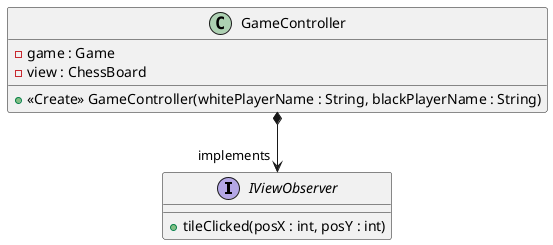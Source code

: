 @startuml
'https://plantuml.com/class-diagram

interface IViewObserver {
    + tileClicked(posX : int, posY : int)
}

class GameController {
    - game : Game
    - view : ChessBoard
    + <<Create>> GameController(whitePlayerName : String, blackPlayerName : String)
}

GameController *--> "implements" IViewObserver

@enduml